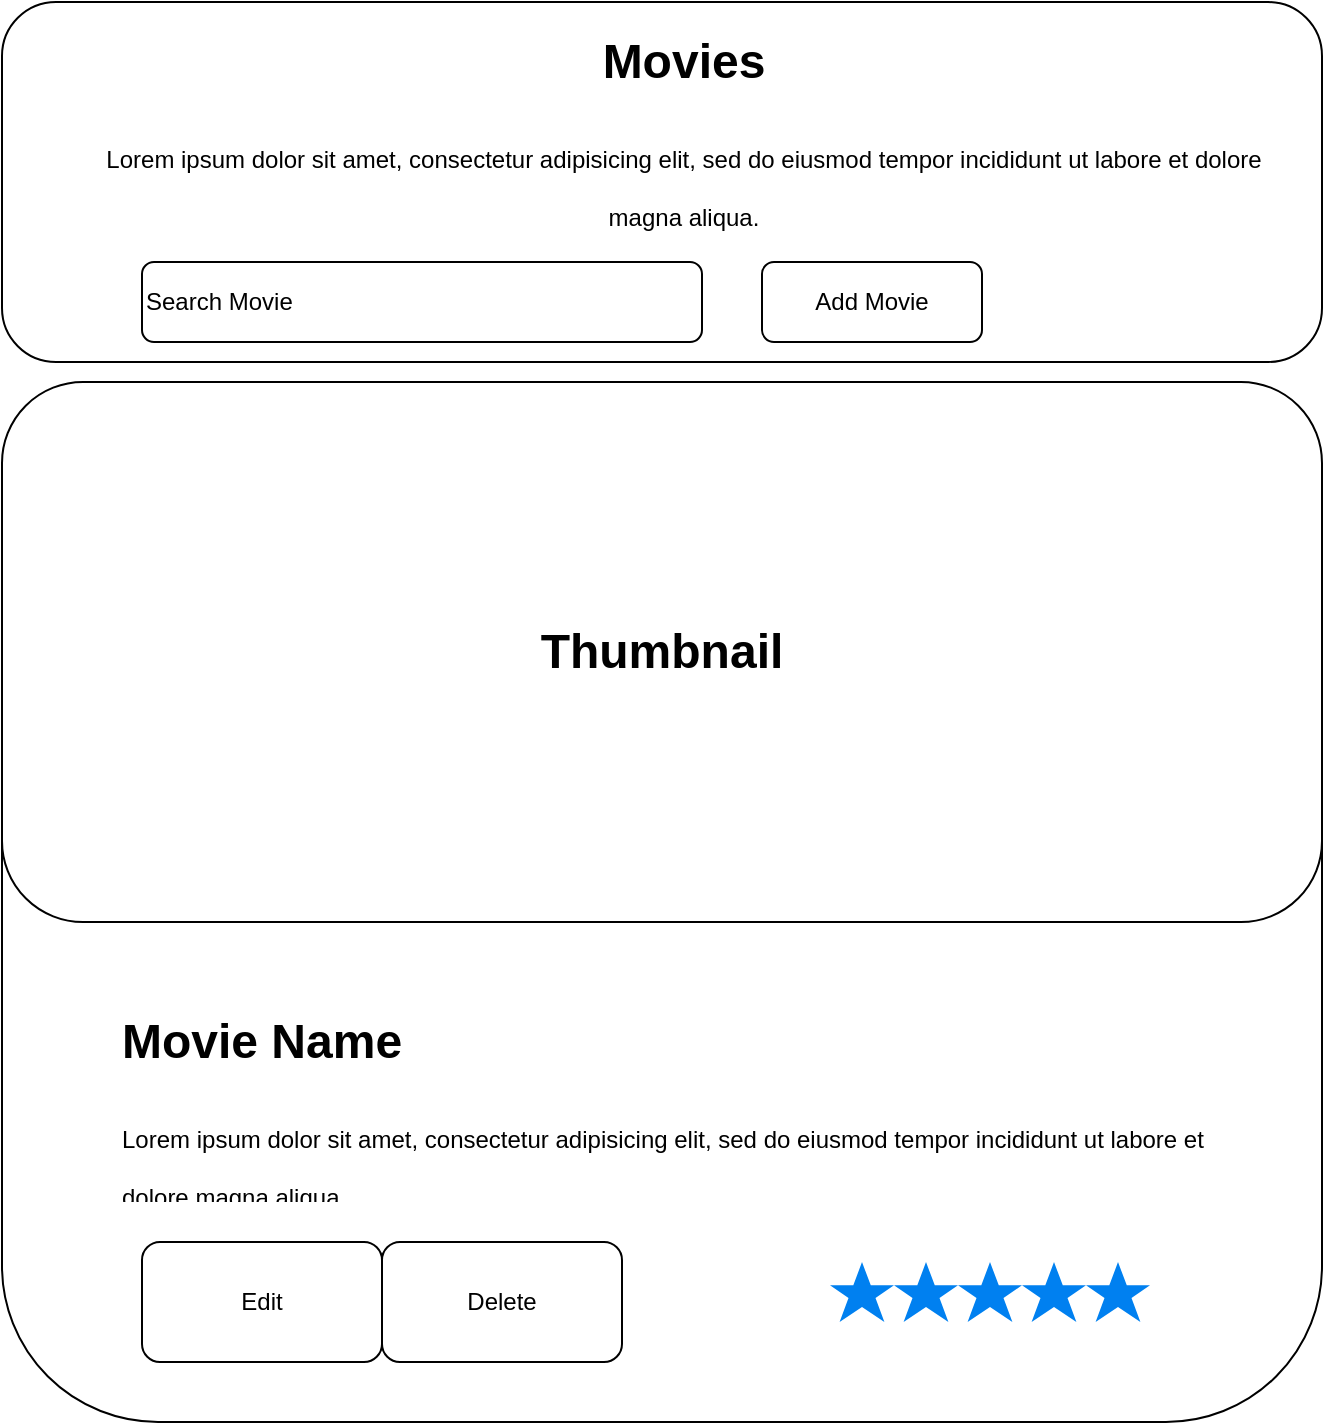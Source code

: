 <mxfile version="14.8.0" type="device"><diagram id="eWOiwpMSbxxpMGf4_B5l" name="Page-1"><mxGraphModel dx="700" dy="794" grid="1" gridSize="10" guides="1" tooltips="1" connect="1" arrows="1" fold="1" page="1" pageScale="1" pageWidth="936" pageHeight="893" math="0" shadow="0"><root><mxCell id="0"/><mxCell id="1" parent="0"/><mxCell id="ILddAnw36hVpwDZibFy_-1" value="" style="rounded=1;whiteSpace=wrap;html=1;" vertex="1" parent="1"><mxGeometry x="150" y="50" width="660" height="180" as="geometry"/></mxCell><mxCell id="ILddAnw36hVpwDZibFy_-2" value="&lt;h1 style=&quot;text-align: center&quot;&gt;&lt;span style=&quot;text-align: left&quot;&gt;Movies&lt;/span&gt;&lt;/h1&gt;&lt;h1 style=&quot;text-align: center&quot;&gt;&lt;span style=&quot;font-size: 12px ; font-weight: normal ; text-align: left&quot;&gt;Lorem ipsum dolor sit amet, consectetur adipisicing elit, sed do eiusmod tempor incididunt ut labore et dolore magna aliqua.&lt;/span&gt;&lt;br&gt;&lt;/h1&gt;" style="text;html=1;strokeColor=none;fillColor=none;spacing=5;spacingTop=-20;whiteSpace=wrap;overflow=hidden;rounded=0;" vertex="1" parent="1"><mxGeometry x="190" y="60" width="600" height="120" as="geometry"/></mxCell><mxCell id="ILddAnw36hVpwDZibFy_-3" value="Add Movie" style="rounded=1;whiteSpace=wrap;html=1;" vertex="1" parent="1"><mxGeometry x="530" y="180" width="110" height="40" as="geometry"/></mxCell><mxCell id="ILddAnw36hVpwDZibFy_-4" value="Search Movie" style="rounded=1;whiteSpace=wrap;html=1;align=left;" vertex="1" parent="1"><mxGeometry x="220" y="180" width="280" height="40" as="geometry"/></mxCell><mxCell id="ILddAnw36hVpwDZibFy_-5" value="" style="rounded=1;whiteSpace=wrap;html=1;" vertex="1" parent="1"><mxGeometry x="150" y="240" width="660" height="520" as="geometry"/></mxCell><mxCell id="ILddAnw36hVpwDZibFy_-6" value="&lt;h1&gt;&lt;span&gt;Movie Name&lt;/span&gt;&lt;/h1&gt;&lt;h1&gt;&lt;span style=&quot;font-size: 12px ; font-weight: normal&quot;&gt;Lorem ipsum dolor sit amet, consectetur adipisicing elit, sed do eiusmod tempor incididunt ut labore et dolore magna aliqua.&lt;/span&gt;&lt;br&gt;&lt;/h1&gt;" style="text;html=1;strokeColor=none;fillColor=none;spacing=5;spacingTop=-20;whiteSpace=wrap;overflow=hidden;rounded=0;" vertex="1" parent="1"><mxGeometry x="205" y="550" width="550" height="100" as="geometry"/></mxCell><mxCell id="ILddAnw36hVpwDZibFy_-7" value="&lt;b&gt;&lt;font style=&quot;font-size: 24px&quot;&gt;Thumbnail&lt;/font&gt;&lt;/b&gt;" style="rounded=1;whiteSpace=wrap;html=1;" vertex="1" parent="1"><mxGeometry x="150" y="240" width="660" height="270" as="geometry"/></mxCell><mxCell id="ILddAnw36hVpwDZibFy_-8" value="Delete" style="rounded=1;whiteSpace=wrap;html=1;" vertex="1" parent="1"><mxGeometry x="340" y="670" width="120" height="60" as="geometry"/></mxCell><mxCell id="ILddAnw36hVpwDZibFy_-9" value="Edit" style="rounded=1;whiteSpace=wrap;html=1;" vertex="1" parent="1"><mxGeometry x="220" y="670" width="120" height="60" as="geometry"/></mxCell><mxCell id="ILddAnw36hVpwDZibFy_-12" value="" style="html=1;verticalLabelPosition=bottom;labelBackgroundColor=#ffffff;verticalAlign=top;shadow=0;dashed=0;strokeWidth=2;shape=mxgraph.ios7.misc.star;fillColor=#0080f0;strokeColor=none;" vertex="1" parent="1"><mxGeometry x="564" y="680" width="32" height="30" as="geometry"/></mxCell><mxCell id="ILddAnw36hVpwDZibFy_-13" value="" style="html=1;verticalLabelPosition=bottom;labelBackgroundColor=#ffffff;verticalAlign=top;shadow=0;dashed=0;strokeWidth=2;shape=mxgraph.ios7.misc.star;fillColor=#0080f0;strokeColor=none;" vertex="1" parent="1"><mxGeometry x="596" y="680" width="32" height="30" as="geometry"/></mxCell><mxCell id="ILddAnw36hVpwDZibFy_-14" value="" style="html=1;verticalLabelPosition=bottom;labelBackgroundColor=#ffffff;verticalAlign=top;shadow=0;dashed=0;strokeWidth=2;shape=mxgraph.ios7.misc.star;fillColor=#0080f0;strokeColor=none;" vertex="1" parent="1"><mxGeometry x="628" y="680" width="32" height="30" as="geometry"/></mxCell><mxCell id="ILddAnw36hVpwDZibFy_-15" value="" style="html=1;verticalLabelPosition=bottom;labelBackgroundColor=#ffffff;verticalAlign=top;shadow=0;dashed=0;strokeWidth=2;shape=mxgraph.ios7.misc.star;fillColor=#0080f0;strokeColor=none;" vertex="1" parent="1"><mxGeometry x="660" y="680" width="32" height="30" as="geometry"/></mxCell><mxCell id="ILddAnw36hVpwDZibFy_-16" value="" style="html=1;verticalLabelPosition=bottom;labelBackgroundColor=#ffffff;verticalAlign=top;shadow=0;dashed=0;strokeWidth=2;shape=mxgraph.ios7.misc.star;fillColor=#0080f0;strokeColor=none;" vertex="1" parent="1"><mxGeometry x="692" y="680" width="32" height="30" as="geometry"/></mxCell></root></mxGraphModel></diagram></mxfile>